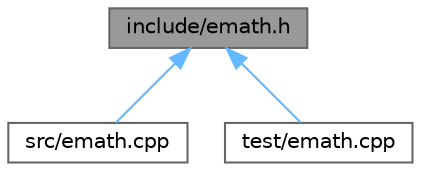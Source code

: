 digraph "include/emath.h"
{
 // LATEX_PDF_SIZE
  bgcolor="transparent";
  edge [fontname=Helvetica,fontsize=10,labelfontname=Helvetica,labelfontsize=10];
  node [fontname=Helvetica,fontsize=10,shape=box,height=0.2,width=0.4];
  Node1 [label="include/emath.h",height=0.2,width=0.4,color="gray40", fillcolor="grey60", style="filled", fontcolor="black",tooltip="This is the main header file for the emath library."];
  Node1 -> Node2 [dir="back",color="steelblue1",style="solid"];
  Node2 [label="src/emath.cpp",height=0.2,width=0.4,color="grey40", fillcolor="white", style="filled",URL="$src_2emath_8cpp.html",tooltip="This is the main source file for the mathematical equation operations."];
  Node1 -> Node3 [dir="back",color="steelblue1",style="solid"];
  Node3 [label="test/emath.cpp",height=0.2,width=0.4,color="grey40", fillcolor="white", style="filled",URL="$test_2emath_8cpp.html",tooltip="This is the main test file of the emath library. It contains all the tests needed to assure that the ..."];
}
